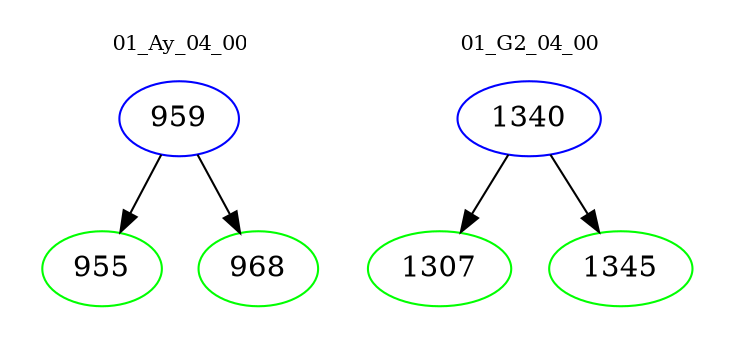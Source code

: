 digraph{
subgraph cluster_0 {
color = white
label = "01_Ay_04_00";
fontsize=10;
T0_959 [label="959", color="blue"]
T0_959 -> T0_955 [color="black"]
T0_955 [label="955", color="green"]
T0_959 -> T0_968 [color="black"]
T0_968 [label="968", color="green"]
}
subgraph cluster_1 {
color = white
label = "01_G2_04_00";
fontsize=10;
T1_1340 [label="1340", color="blue"]
T1_1340 -> T1_1307 [color="black"]
T1_1307 [label="1307", color="green"]
T1_1340 -> T1_1345 [color="black"]
T1_1345 [label="1345", color="green"]
}
}
